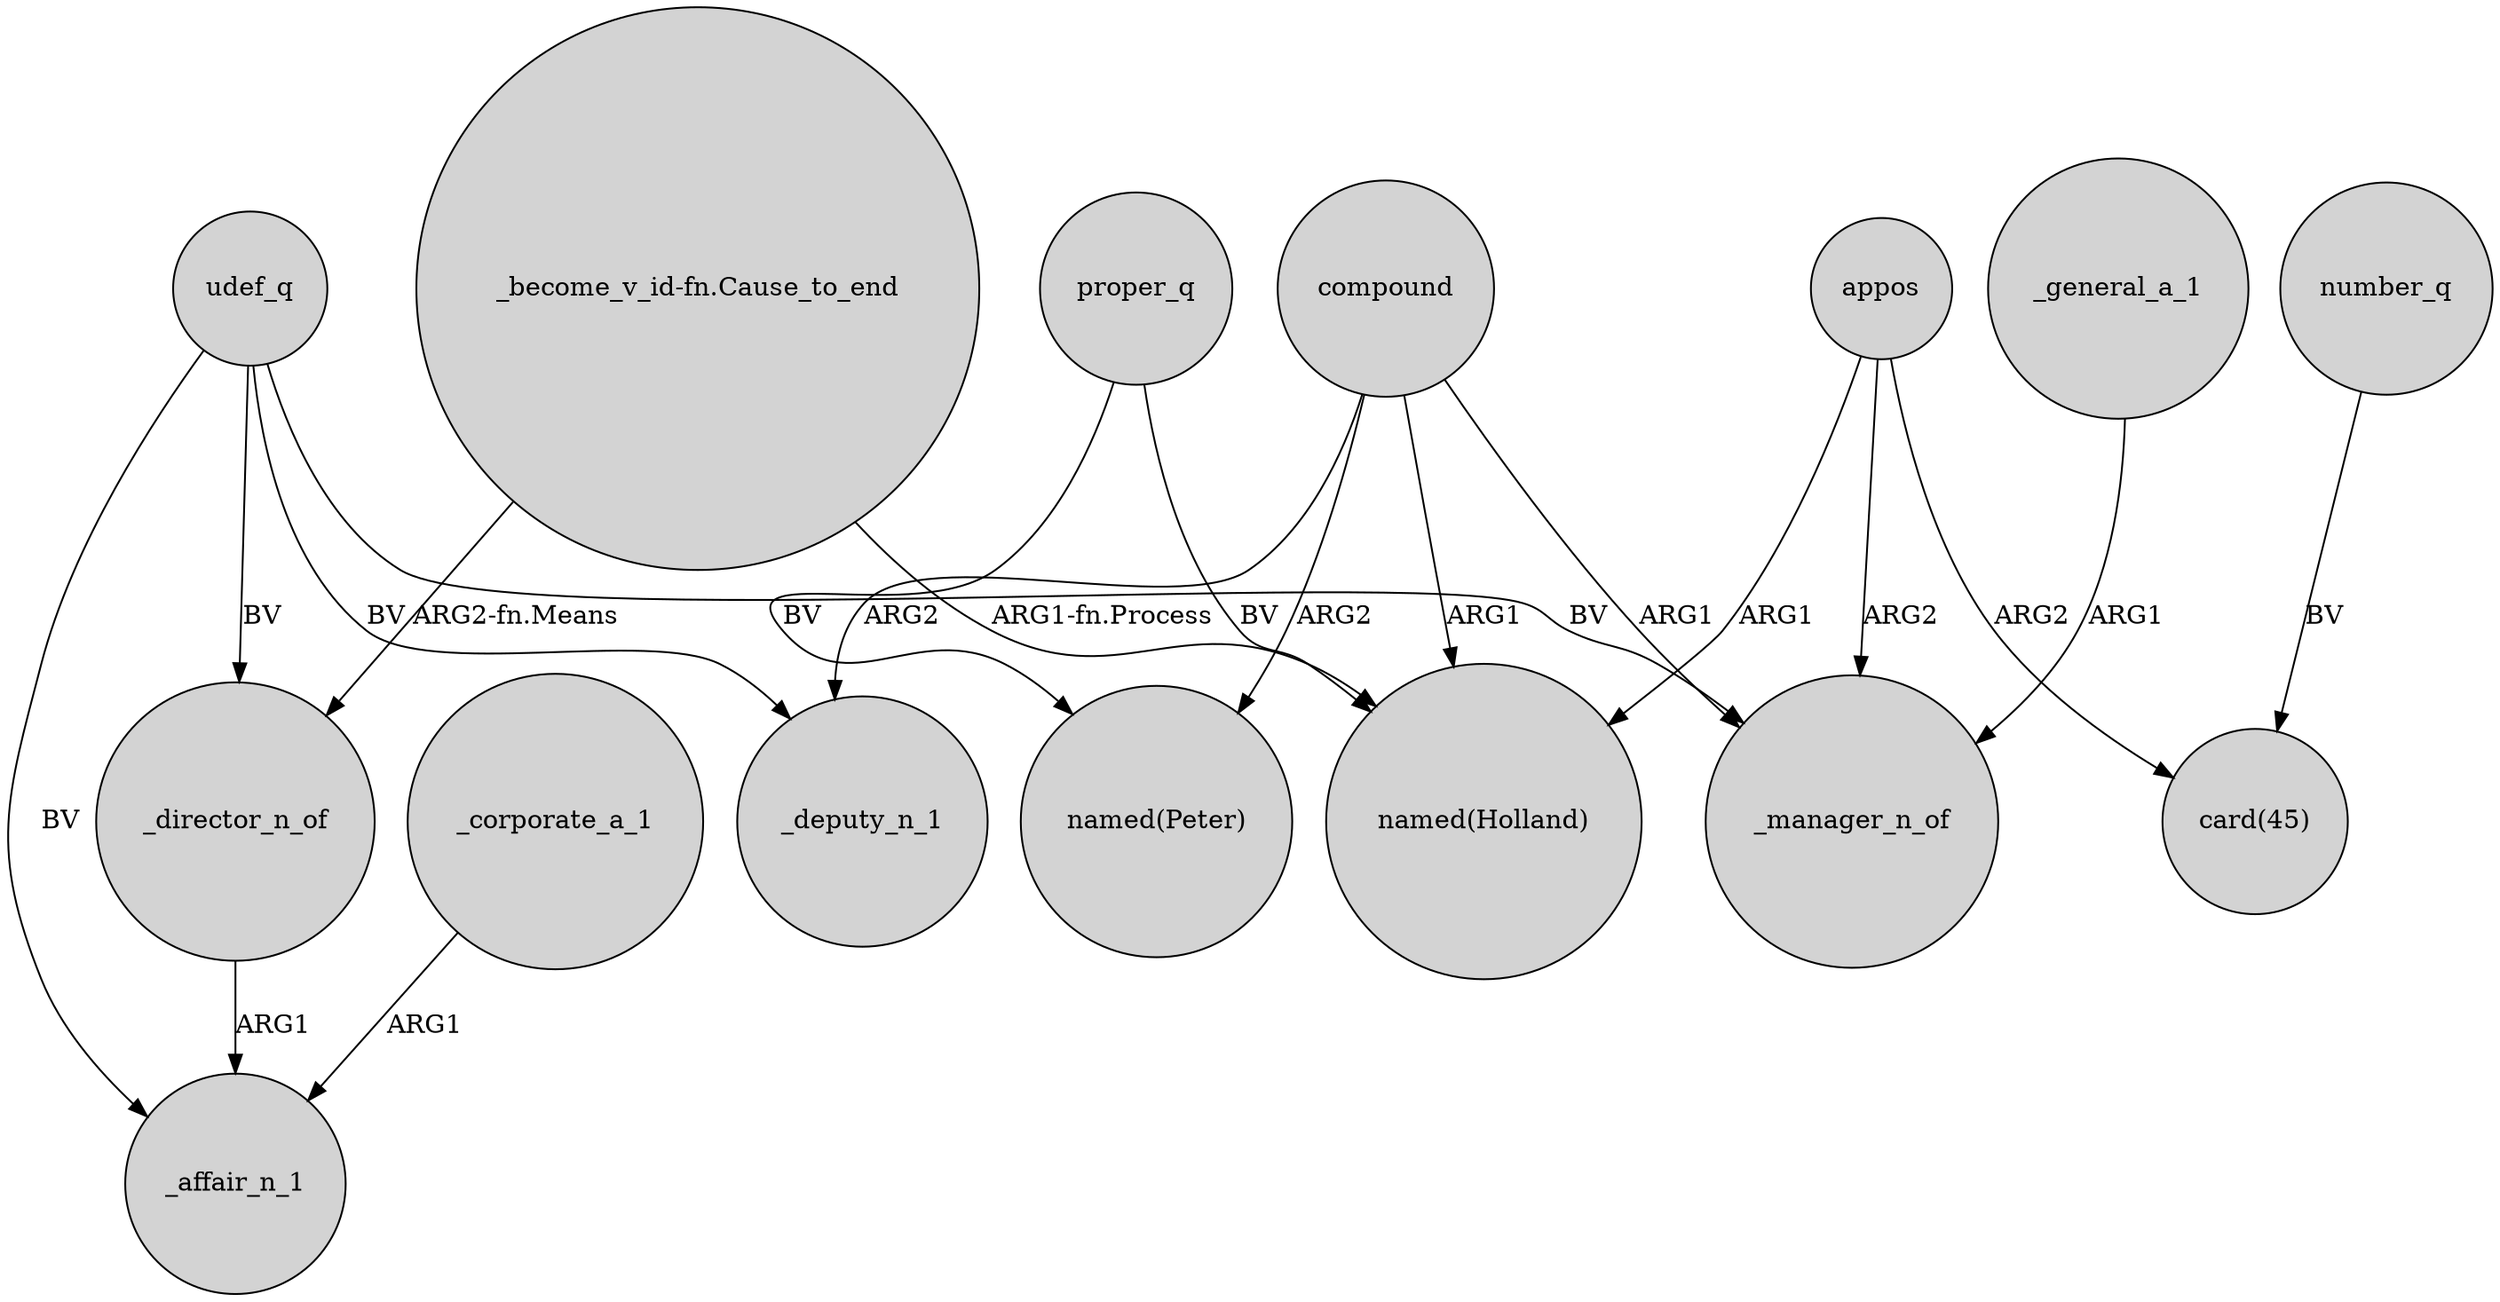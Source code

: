 digraph {
	node [shape=circle style=filled]
	udef_q -> _director_n_of [label=BV]
	"_become_v_id-fn.Cause_to_end" -> "named(Holland)" [label="ARG1-fn.Process"]
	"_become_v_id-fn.Cause_to_end" -> _director_n_of [label="ARG2-fn.Means"]
	proper_q -> "named(Peter)" [label=BV]
	udef_q -> _manager_n_of [label=BV]
	proper_q -> "named(Holland)" [label=BV]
	_corporate_a_1 -> _affair_n_1 [label=ARG1]
	compound -> "named(Holland)" [label=ARG1]
	compound -> "named(Peter)" [label=ARG2]
	udef_q -> _affair_n_1 [label=BV]
	number_q -> "card(45)" [label=BV]
	appos -> "named(Holland)" [label=ARG1]
	compound -> _deputy_n_1 [label=ARG2]
	appos -> _manager_n_of [label=ARG2]
	_director_n_of -> _affair_n_1 [label=ARG1]
	_general_a_1 -> _manager_n_of [label=ARG1]
	appos -> "card(45)" [label=ARG2]
	compound -> _manager_n_of [label=ARG1]
	udef_q -> _deputy_n_1 [label=BV]
}
